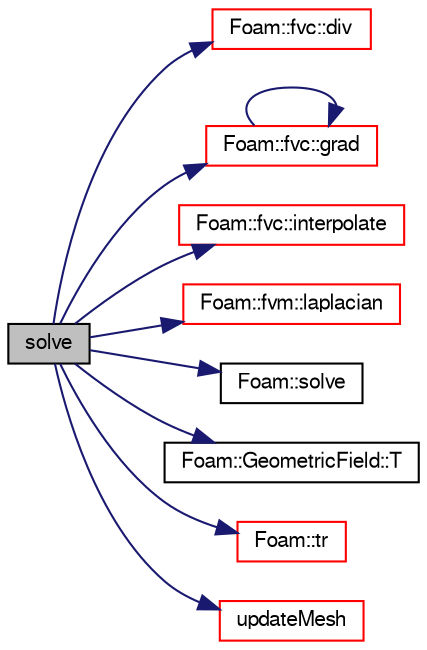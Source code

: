 digraph "solve"
{
  bgcolor="transparent";
  edge [fontname="FreeSans",fontsize="10",labelfontname="FreeSans",labelfontsize="10"];
  node [fontname="FreeSans",fontsize="10",shape=record];
  rankdir="LR";
  Node350 [label="solve",height=0.2,width=0.4,color="black", fillcolor="grey75", style="filled", fontcolor="black"];
  Node350 -> Node351 [color="midnightblue",fontsize="10",style="solid",fontname="FreeSans"];
  Node351 [label="Foam::fvc::div",height=0.2,width=0.4,color="red",URL="$a21134.html#a585533948ad80abfe589d920c641f251"];
  Node350 -> Node653 [color="midnightblue",fontsize="10",style="solid",fontname="FreeSans"];
  Node653 [label="Foam::fvc::grad",height=0.2,width=0.4,color="red",URL="$a21134.html#a7c00ec90ecc15ed3005255e42c52827a"];
  Node653 -> Node653 [color="midnightblue",fontsize="10",style="solid",fontname="FreeSans"];
  Node350 -> Node655 [color="midnightblue",fontsize="10",style="solid",fontname="FreeSans"];
  Node655 [label="Foam::fvc::interpolate",height=0.2,width=0.4,color="red",URL="$a21134.html#addbc18784300dd0955a9bf79f8e2c43b"];
  Node350 -> Node656 [color="midnightblue",fontsize="10",style="solid",fontname="FreeSans"];
  Node656 [label="Foam::fvm::laplacian",height=0.2,width=0.4,color="red",URL="$a21135.html#a05679b154654e47e9f1e2fbd2bc0bae0"];
  Node350 -> Node657 [color="midnightblue",fontsize="10",style="solid",fontname="FreeSans"];
  Node657 [label="Foam::solve",height=0.2,width=0.4,color="black",URL="$a21124.html#a745114a2fef57ff2df3946017d4dec34",tooltip="Solve returning the solution statistics given convergence tolerance. "];
  Node350 -> Node658 [color="midnightblue",fontsize="10",style="solid",fontname="FreeSans"];
  Node658 [label="Foam::GeometricField::T",height=0.2,width=0.4,color="black",URL="$a22434.html#a3dc255c9d5d35781fe750598ff9e27bd",tooltip="Return transpose (only if it is a tensor field) "];
  Node350 -> Node659 [color="midnightblue",fontsize="10",style="solid",fontname="FreeSans"];
  Node659 [label="Foam::tr",height=0.2,width=0.4,color="red",URL="$a21124.html#a16888f82e1accdb4c88dc9573a1dd02e"];
  Node350 -> Node660 [color="midnightblue",fontsize="10",style="solid",fontname="FreeSans"];
  Node660 [label="updateMesh",height=0.2,width=0.4,color="red",URL="$a23330.html#ad57565956fd4064299f4bd3c4eebb1d4",tooltip="Update topology. "];
}
